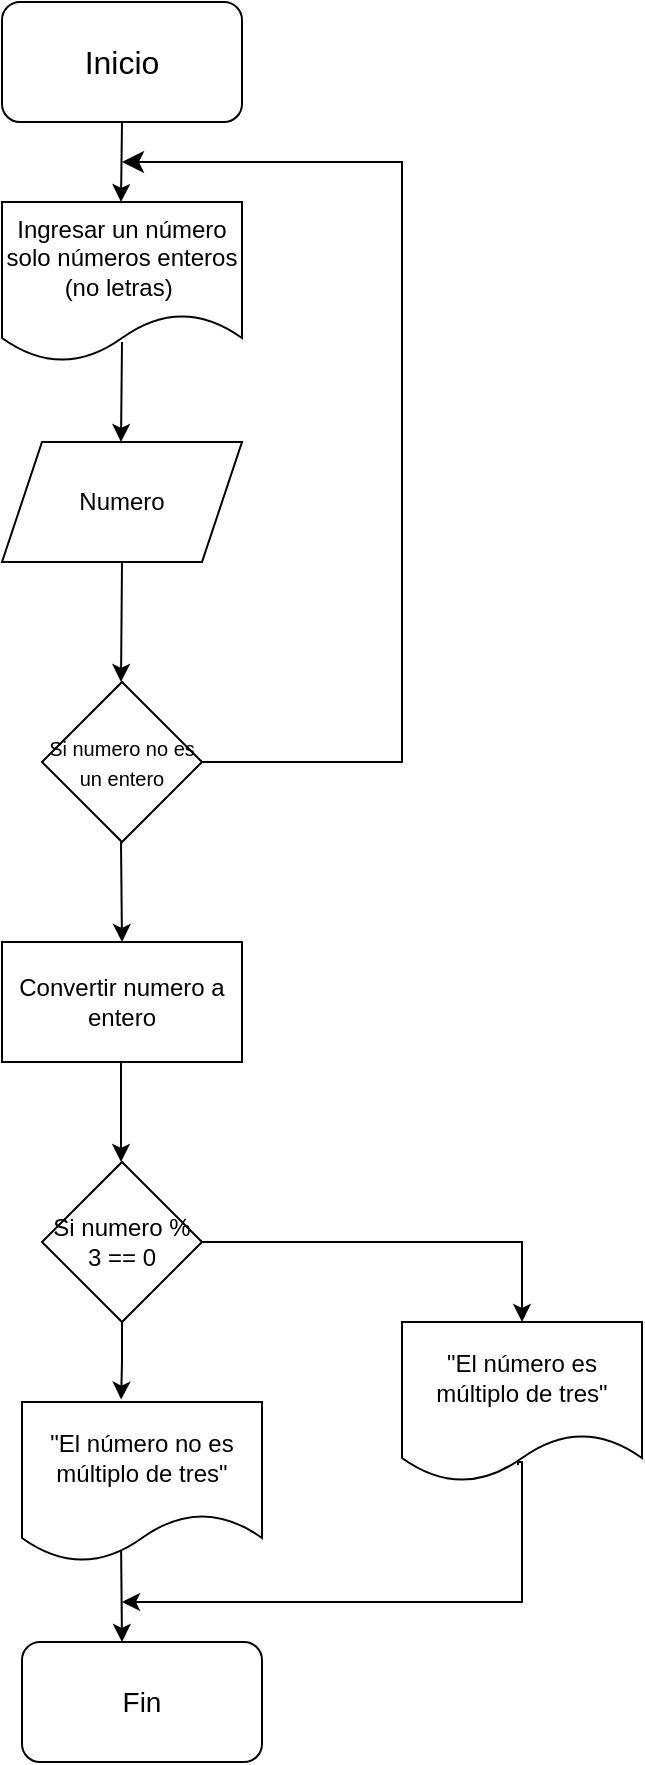 <mxfile version="24.3.1" type="github">
  <diagram id="C5RBs43oDa-KdzZeNtuy" name="Page-1">
    <mxGraphModel dx="1050" dy="522" grid="1" gridSize="10" guides="1" tooltips="1" connect="1" arrows="1" fold="1" page="1" pageScale="1" pageWidth="827" pageHeight="1169" math="0" shadow="0">
      <root>
        <mxCell id="WIyWlLk6GJQsqaUBKTNV-0" />
        <mxCell id="WIyWlLk6GJQsqaUBKTNV-1" parent="WIyWlLk6GJQsqaUBKTNV-0" />
        <mxCell id="5FLbAppkkj0no5UV7zYz-3" value="&lt;font size=&quot;3&quot;&gt;Inicio&lt;/font&gt;" style="rounded=1;whiteSpace=wrap;html=1;" vertex="1" parent="WIyWlLk6GJQsqaUBKTNV-1">
          <mxGeometry x="320" y="60" width="120" height="60" as="geometry" />
        </mxCell>
        <mxCell id="5FLbAppkkj0no5UV7zYz-4" value="Ingresar un número solo números enteros (no letras)&amp;nbsp;" style="shape=document;whiteSpace=wrap;html=1;boundedLbl=1;" vertex="1" parent="WIyWlLk6GJQsqaUBKTNV-1">
          <mxGeometry x="320" y="160" width="120" height="80" as="geometry" />
        </mxCell>
        <mxCell id="5FLbAppkkj0no5UV7zYz-7" value="Numero" style="shape=parallelogram;perimeter=parallelogramPerimeter;whiteSpace=wrap;html=1;fixedSize=1;" vertex="1" parent="WIyWlLk6GJQsqaUBKTNV-1">
          <mxGeometry x="320" y="280" width="120" height="60" as="geometry" />
        </mxCell>
        <mxCell id="5FLbAppkkj0no5UV7zYz-10" value="&lt;font size=&quot;1&quot;&gt;Si numero no es un entero&lt;/font&gt;" style="rhombus;whiteSpace=wrap;html=1;" vertex="1" parent="WIyWlLk6GJQsqaUBKTNV-1">
          <mxGeometry x="340" y="400" width="80" height="80" as="geometry" />
        </mxCell>
        <mxCell id="5FLbAppkkj0no5UV7zYz-12" value="" style="edgeStyle=segmentEdgeStyle;endArrow=classic;html=1;curved=0;rounded=0;endSize=8;startSize=8;" edge="1" parent="WIyWlLk6GJQsqaUBKTNV-1">
          <mxGeometry width="50" height="50" relative="1" as="geometry">
            <mxPoint x="420" y="440" as="sourcePoint" />
            <mxPoint x="380" y="140" as="targetPoint" />
            <Array as="points">
              <mxPoint x="520" y="440" />
              <mxPoint x="520" y="140" />
            </Array>
          </mxGeometry>
        </mxCell>
        <mxCell id="5FLbAppkkj0no5UV7zYz-13" value="" style="endArrow=classic;html=1;rounded=0;" edge="1" parent="WIyWlLk6GJQsqaUBKTNV-1">
          <mxGeometry width="50" height="50" relative="1" as="geometry">
            <mxPoint x="380" y="340" as="sourcePoint" />
            <mxPoint x="379.5" y="400" as="targetPoint" />
          </mxGeometry>
        </mxCell>
        <mxCell id="5FLbAppkkj0no5UV7zYz-15" value="" style="endArrow=classic;html=1;rounded=0;" edge="1" parent="WIyWlLk6GJQsqaUBKTNV-1">
          <mxGeometry width="50" height="50" relative="1" as="geometry">
            <mxPoint x="380" y="230" as="sourcePoint" />
            <mxPoint x="379.5" y="280" as="targetPoint" />
          </mxGeometry>
        </mxCell>
        <mxCell id="5FLbAppkkj0no5UV7zYz-16" value="" style="endArrow=classic;html=1;rounded=0;" edge="1" parent="WIyWlLk6GJQsqaUBKTNV-1">
          <mxGeometry width="50" height="50" relative="1" as="geometry">
            <mxPoint x="380" y="120" as="sourcePoint" />
            <mxPoint x="379.5" y="160" as="targetPoint" />
          </mxGeometry>
        </mxCell>
        <mxCell id="5FLbAppkkj0no5UV7zYz-17" value="" style="endArrow=classic;html=1;rounded=0;" edge="1" parent="WIyWlLk6GJQsqaUBKTNV-1">
          <mxGeometry width="50" height="50" relative="1" as="geometry">
            <mxPoint x="379.5" y="480" as="sourcePoint" />
            <mxPoint x="380" y="530" as="targetPoint" />
          </mxGeometry>
        </mxCell>
        <mxCell id="5FLbAppkkj0no5UV7zYz-18" value="Convertir numero a entero" style="rounded=0;whiteSpace=wrap;html=1;" vertex="1" parent="WIyWlLk6GJQsqaUBKTNV-1">
          <mxGeometry x="320" y="530" width="120" height="60" as="geometry" />
        </mxCell>
        <mxCell id="5FLbAppkkj0no5UV7zYz-19" value="" style="endArrow=classic;html=1;rounded=0;" edge="1" parent="WIyWlLk6GJQsqaUBKTNV-1">
          <mxGeometry width="50" height="50" relative="1" as="geometry">
            <mxPoint x="379.5" y="590" as="sourcePoint" />
            <mxPoint x="379.5" y="640" as="targetPoint" />
          </mxGeometry>
        </mxCell>
        <mxCell id="5FLbAppkkj0no5UV7zYz-23" style="edgeStyle=orthogonalEdgeStyle;rounded=0;orthogonalLoop=1;jettySize=auto;html=1;entryX=0.5;entryY=0;entryDx=0;entryDy=0;" edge="1" parent="WIyWlLk6GJQsqaUBKTNV-1" source="5FLbAppkkj0no5UV7zYz-21" target="5FLbAppkkj0no5UV7zYz-22">
          <mxGeometry relative="1" as="geometry">
            <mxPoint x="580" y="680" as="targetPoint" />
          </mxGeometry>
        </mxCell>
        <mxCell id="5FLbAppkkj0no5UV7zYz-21" value="Si numero % 3 == 0" style="rhombus;whiteSpace=wrap;html=1;" vertex="1" parent="WIyWlLk6GJQsqaUBKTNV-1">
          <mxGeometry x="340" y="640" width="80" height="80" as="geometry" />
        </mxCell>
        <mxCell id="5FLbAppkkj0no5UV7zYz-32" style="edgeStyle=orthogonalEdgeStyle;rounded=0;orthogonalLoop=1;jettySize=auto;html=1;exitX=0.483;exitY=0.895;exitDx=0;exitDy=0;exitPerimeter=0;" edge="1" parent="WIyWlLk6GJQsqaUBKTNV-1" source="5FLbAppkkj0no5UV7zYz-22">
          <mxGeometry relative="1" as="geometry">
            <mxPoint x="380" y="860" as="targetPoint" />
            <Array as="points">
              <mxPoint x="578" y="790" />
              <mxPoint x="580" y="790" />
              <mxPoint x="580" y="860" />
            </Array>
          </mxGeometry>
        </mxCell>
        <mxCell id="5FLbAppkkj0no5UV7zYz-22" value="&quot;El número es múltiplo de tres&quot;" style="shape=document;whiteSpace=wrap;html=1;boundedLbl=1;" vertex="1" parent="WIyWlLk6GJQsqaUBKTNV-1">
          <mxGeometry x="520" y="720" width="120" height="80" as="geometry" />
        </mxCell>
        <mxCell id="5FLbAppkkj0no5UV7zYz-24" value="&quot;El número no es múltiplo de tres&quot;" style="shape=document;whiteSpace=wrap;html=1;boundedLbl=1;" vertex="1" parent="WIyWlLk6GJQsqaUBKTNV-1">
          <mxGeometry x="330" y="760" width="120" height="80" as="geometry" />
        </mxCell>
        <mxCell id="5FLbAppkkj0no5UV7zYz-25" style="edgeStyle=orthogonalEdgeStyle;rounded=0;orthogonalLoop=1;jettySize=auto;html=1;entryX=0.413;entryY=-0.015;entryDx=0;entryDy=0;entryPerimeter=0;" edge="1" parent="WIyWlLk6GJQsqaUBKTNV-1" source="5FLbAppkkj0no5UV7zYz-21" target="5FLbAppkkj0no5UV7zYz-24">
          <mxGeometry relative="1" as="geometry" />
        </mxCell>
        <mxCell id="5FLbAppkkj0no5UV7zYz-30" value="" style="endArrow=classic;html=1;rounded=0;exitX=0.413;exitY=0.925;exitDx=0;exitDy=0;exitPerimeter=0;" edge="1" parent="WIyWlLk6GJQsqaUBKTNV-1" source="5FLbAppkkj0no5UV7zYz-24">
          <mxGeometry width="50" height="50" relative="1" as="geometry">
            <mxPoint x="380" y="840" as="sourcePoint" />
            <mxPoint x="380" y="880" as="targetPoint" />
          </mxGeometry>
        </mxCell>
        <mxCell id="5FLbAppkkj0no5UV7zYz-31" value="&lt;font style=&quot;font-size: 14px;&quot;&gt;Fin&lt;/font&gt;" style="rounded=1;whiteSpace=wrap;html=1;" vertex="1" parent="WIyWlLk6GJQsqaUBKTNV-1">
          <mxGeometry x="330" y="880" width="120" height="60" as="geometry" />
        </mxCell>
      </root>
    </mxGraphModel>
  </diagram>
</mxfile>
